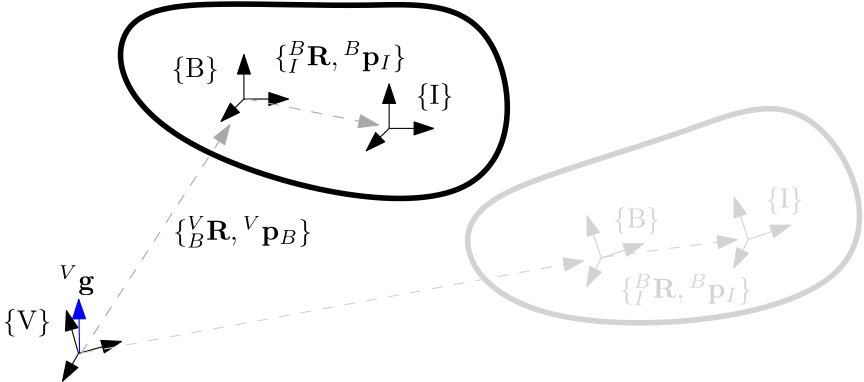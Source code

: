 <?xml version="1.0"?>
<!DOCTYPE ipe SYSTEM "ipe.dtd">
<ipe version="70218" creator="Ipe 7.2.18">
<info created="D:20201109155758" modified="D:20201109155758"/>
<ipestyle name="basic">
<symbol name="arrow/arc(spx)">
<path stroke="sym-stroke" fill="sym-stroke" pen="sym-pen">
0 0 m
-1 0.333 l
-1 -0.333 l
h
</path>
</symbol>
<symbol name="arrow/farc(spx)">
<path stroke="sym-stroke" fill="white" pen="sym-pen">
0 0 m
-1 0.333 l
-1 -0.333 l
h
</path>
</symbol>
<symbol name="arrow/ptarc(spx)">
<path stroke="sym-stroke" fill="sym-stroke" pen="sym-pen">
0 0 m
-1 0.333 l
-0.8 0 l
-1 -0.333 l
h
</path>
</symbol>
<symbol name="arrow/fptarc(spx)">
<path stroke="sym-stroke" fill="white" pen="sym-pen">
0 0 m
-1 0.333 l
-0.8 0 l
-1 -0.333 l
h
</path>
</symbol>
<symbol name="mark/circle(sx)" transformations="translations">
<path fill="sym-stroke">
0.6 0 0 0.6 0 0 e
0.4 0 0 0.4 0 0 e
</path>
</symbol>
<symbol name="mark/disk(sx)" transformations="translations">
<path fill="sym-stroke">
0.6 0 0 0.6 0 0 e
</path>
</symbol>
<symbol name="mark/fdisk(sfx)" transformations="translations">
<group>
<path fill="sym-fill">
0.5 0 0 0.5 0 0 e
</path>
<path fill="sym-stroke" fillrule="eofill">
0.6 0 0 0.6 0 0 e
0.4 0 0 0.4 0 0 e
</path>
</group>
</symbol>
<symbol name="mark/box(sx)" transformations="translations">
<path fill="sym-stroke" fillrule="eofill">
-0.6 -0.6 m
0.6 -0.6 l
0.6 0.6 l
-0.6 0.6 l
h
-0.4 -0.4 m
0.4 -0.4 l
0.4 0.4 l
-0.4 0.4 l
h
</path>
</symbol>
<symbol name="mark/square(sx)" transformations="translations">
<path fill="sym-stroke">
-0.6 -0.6 m
0.6 -0.6 l
0.6 0.6 l
-0.6 0.6 l
h
</path>
</symbol>
<symbol name="mark/fsquare(sfx)" transformations="translations">
<group>
<path fill="sym-fill">
-0.5 -0.5 m
0.5 -0.5 l
0.5 0.5 l
-0.5 0.5 l
h
</path>
<path fill="sym-stroke" fillrule="eofill">
-0.6 -0.6 m
0.6 -0.6 l
0.6 0.6 l
-0.6 0.6 l
h
-0.4 -0.4 m
0.4 -0.4 l
0.4 0.4 l
-0.4 0.4 l
h
</path>
</group>
</symbol>
<symbol name="mark/cross(sx)" transformations="translations">
<group>
<path fill="sym-stroke">
-0.43 -0.57 m
0.57 0.43 l
0.43 0.57 l
-0.57 -0.43 l
h
</path>
<path fill="sym-stroke">
-0.43 0.57 m
0.57 -0.43 l
0.43 -0.57 l
-0.57 0.43 l
h
</path>
</group>
</symbol>
<symbol name="arrow/fnormal(spx)">
<path stroke="sym-stroke" fill="white" pen="sym-pen">
0 0 m
-1 0.333 l
-1 -0.333 l
h
</path>
</symbol>
<symbol name="arrow/pointed(spx)">
<path stroke="sym-stroke" fill="sym-stroke" pen="sym-pen">
0 0 m
-1 0.333 l
-0.8 0 l
-1 -0.333 l
h
</path>
</symbol>
<symbol name="arrow/fpointed(spx)">
<path stroke="sym-stroke" fill="white" pen="sym-pen">
0 0 m
-1 0.333 l
-0.8 0 l
-1 -0.333 l
h
</path>
</symbol>
<symbol name="arrow/linear(spx)">
<path stroke="sym-stroke" pen="sym-pen">
-1 0.333 m
0 0 l
-1 -0.333 l
</path>
</symbol>
<symbol name="arrow/fdouble(spx)">
<path stroke="sym-stroke" fill="white" pen="sym-pen">
0 0 m
-1 0.333 l
-1 -0.333 l
h
-1 0 m
-2 0.333 l
-2 -0.333 l
h
</path>
</symbol>
<symbol name="arrow/double(spx)">
<path stroke="sym-stroke" fill="sym-stroke" pen="sym-pen">
0 0 m
-1 0.333 l
-1 -0.333 l
h
-1 0 m
-2 0.333 l
-2 -0.333 l
h
</path>
</symbol>
<symbol name="arrow/mid-normal(spx)">
<path stroke="sym-stroke" fill="sym-stroke" pen="sym-pen">
0.5 0 m
-0.5 0.333 l
-0.5 -0.333 l
h
</path>
</symbol>
<symbol name="arrow/mid-fnormal(spx)">
<path stroke="sym-stroke" fill="white" pen="sym-pen">
0.5 0 m
-0.5 0.333 l
-0.5 -0.333 l
h
</path>
</symbol>
<symbol name="arrow/mid-pointed(spx)">
<path stroke="sym-stroke" fill="sym-stroke" pen="sym-pen">
0.5 0 m
-0.5 0.333 l
-0.3 0 l
-0.5 -0.333 l
h
</path>
</symbol>
<symbol name="arrow/mid-fpointed(spx)">
<path stroke="sym-stroke" fill="white" pen="sym-pen">
0.5 0 m
-0.5 0.333 l
-0.3 0 l
-0.5 -0.333 l
h
</path>
</symbol>
<symbol name="arrow/mid-double(spx)">
<path stroke="sym-stroke" fill="sym-stroke" pen="sym-pen">
1 0 m
0 0.333 l
0 -0.333 l
h
0 0 m
-1 0.333 l
-1 -0.333 l
h
</path>
</symbol>
<symbol name="arrow/mid-fdouble(spx)">
<path stroke="sym-stroke" fill="white" pen="sym-pen">
1 0 m
0 0.333 l
0 -0.333 l
h
0 0 m
-1 0.333 l
-1 -0.333 l
h
</path>
</symbol>
<pen name="heavier" value="0.8"/>
<pen name="fat" value="1.2"/>
<pen name="ultrafat" value="2"/>
<symbolsize name="large" value="5"/>
<symbolsize name="small" value="2"/>
<symbolsize name="tiny" value="1.1"/>
<arrowsize name="large" value="10"/>
<arrowsize name="small" value="5"/>
<arrowsize name="tiny" value="3"/>
<color name="red" value="1 0 0"/>
<color name="blue" value="0 0 1"/>
<color name="green" value="0 1 0"/>
<color name="yellow" value="1 1 0"/>
<color name="orange" value="1 0.647 0"/>
<color name="gold" value="1 0.843 0"/>
<color name="purple" value="0.627 0.125 0.941"/>
<color name="gray" value="0.745"/>
<color name="brown" value="0.647 0.165 0.165"/>
<color name="navy" value="0 0 0.502"/>
<color name="pink" value="1 0.753 0.796"/>
<color name="seagreen" value="0.18 0.545 0.341"/>
<color name="turquoise" value="0.251 0.878 0.816"/>
<color name="violet" value="0.933 0.51 0.933"/>
<color name="darkblue" value="0 0 0.545"/>
<color name="darkcyan" value="0 0.545 0.545"/>
<color name="darkgray" value="0.663"/>
<color name="darkgreen" value="0 0.392 0"/>
<color name="darkmagenta" value="0.545 0 0.545"/>
<color name="darkorange" value="1 0.549 0"/>
<color name="darkred" value="0.545 0 0"/>
<color name="lightblue" value="0.678 0.847 0.902"/>
<color name="lightcyan" value="0.878 1 1"/>
<color name="lightgray" value="0.827"/>
<color name="lightgreen" value="0.565 0.933 0.565"/>
<color name="lightyellow" value="1 1 0.878"/>
<dashstyle name="dotted" value="[1 3] 0"/>
<dashstyle name="dashed" value="[4] 0"/>
<dashstyle name="dash dotted" value="[4 2 1 2] 0"/>
<dashstyle name="dash dot dotted" value="[4 2 1 2 1 2] 0"/>
<textsize name="large" value="\large"/>
<textsize name="Large" value="\Large"/>
<textsize name="LARGE" value="\LARGE"/>
<textsize name="huge" value="\huge"/>
<textsize name="Huge" value="\Huge"/>
<textsize name="small" value="\small"/>
<textsize name="footnote" value="\footnotesize"/>
<textsize name="tiny" value="\tiny"/>
<textstyle name="center" begin="\begin{center}" end="\end{center}"/>
<textstyle name="itemize" begin="\begin{itemize}" end="\end{itemize}"/>
<textstyle name="item" begin="\begin{itemize}\item{}" end="\end{itemize}"/>
<gridsize name="4 pts" value="4"/>
<gridsize name="8 pts (~3 mm)" value="8"/>
<gridsize name="16 pts (~6 mm)" value="16"/>
<gridsize name="32 pts (~12 mm)" value="32"/>
<gridsize name="10 pts (~3.5 mm)" value="10"/>
<gridsize name="20 pts (~7 mm)" value="20"/>
<gridsize name="14 pts (~5 mm)" value="14"/>
<gridsize name="28 pts (~10 mm)" value="28"/>
<gridsize name="56 pts (~20 mm)" value="56"/>
<anglesize name="90 deg" value="90"/>
<anglesize name="60 deg" value="60"/>
<anglesize name="45 deg" value="45"/>
<anglesize name="30 deg" value="30"/>
<anglesize name="22.5 deg" value="22.5"/>
<opacity name="10%" value="0.1"/>
<opacity name="30%" value="0.3"/>
<opacity name="50%" value="0.5"/>
<opacity name="75%" value="0.75"/>
<tiling name="falling" angle="-60" step="4" width="1"/>
<tiling name="rising" angle="30" step="4" width="1"/>
</ipestyle>
<page>
<layer name="alpha"/>
<view layers="alpha" active="alpha"/>
<text layer="alpha" matrix="1 0 0 1 -7.8571 -16.6208" transformations="translations" pos="46.7004 695.673" stroke="black" type="label" width="17.435" height="7.473" depth="2.49" valign="baseline">\{V\}</text>
<group matrix="0.962593 0.270952 -0.270952 0.962593 186.574 6.25643">
<path stroke="black" arrow="normal/normal">
64 672 m
64 688 l
</path>
<path stroke="black" arrow="normal/normal">
64 672 m
80 672 l
</path>
<path stroke="black" arrow="normal/normal">
64 672 m
55.7663 663.943 l
</path>
</group>
<group matrix="1 0 0 1 61.6482 90.0541">
<path stroke="black" arrow="normal/normal">
64 672 m
64 688 l
</path>
<path stroke="black" arrow="normal/normal">
64 672 m
80 672 l
</path>
<path stroke="black" arrow="normal/normal">
64 672 m
55.7663 663.943 l
</path>
</group>
<group matrix="1 0 0 1 113.928 79.4772">
<path stroke="black" arrow="normal/normal">
64 672 m
64 688 l
</path>
<path stroke="black" arrow="normal/normal">
64 672 m
80 672 l
</path>
<path stroke="black" arrow="normal/normal">
64 672 m
55.7663 663.943 l
</path>
</group>
<text matrix="1 0 0 1 52.8843 74.34" transformations="translations" pos="46.7004 695.673" stroke="black" type="label" width="17.02" height="7.473" depth="2.49" valign="baseline">\{B\}</text>
<text matrix="1 0 0 1 140.823 64.6697" transformations="translations" pos="46.7004 695.673" stroke="black" type="label" width="13.56" height="7.473" depth="2.49" valign="baseline">\{I\}</text>
<path stroke="blue" arrow="normal/normal">
66.4942 670.591 m
66.192 689.932 l
</path>
<text matrix="1 0 0 1 12.3901 -2.1151" transformations="translations" pos="46.7004 695.673" stroke="black" type="label" width="12.806" height="8.388" depth="1.93" valign="baseline">${}^V\mathbf{g}$</text>
<path stroke="darkgray" dash="dashed" arrow="normal/normal">
67.0986 670.591 m
120.587 752.788 l
</path>
<path matrix="0.892857 0 0 -0.114942 66.4197 839.235" stroke="darkgray" dash="dashed" arrow="normal/normal">
67.0986 670.591 m
120.587 752.788 l
</path>
<text matrix="1 0 0 1 53.4888 15.7142" transformations="translations" pos="46.7004 695.673" stroke="black" type="label" width="50.043" height="8.385" depth="2.74" valign="baseline" style="math">\{{}^V_{B}\mathbf{R},{}^V\mathbf{p}_{B}\}</text>
<text matrix="1 0 0 1 89.7523 78.5711" transformations="translations" pos="46.7004 695.673" stroke="black" type="label" width="47.634" height="8.385" depth="2.74" valign="baseline" style="math">\{{}^B_{I}\mathbf{R},{}^B\mathbf{p}_{I}\}</text>
<path stroke="black" pen="ultrafat">
171.356 794.794
115.148 797.211
74.6535 793.585
85.2304 743.118
227.565 708.97
220.916 798.722 u
</path>
<group matrix="0.947497 0.319764 -0.319764 0.947497 408.546 47.6447">
<path stroke="lightgray" arrow="normal/normal">
64 672 m
64 688 l
</path>
<path stroke="lightgray" arrow="normal/normal">
64 672 m
80 672 l
</path>
<path stroke="lightgray" arrow="normal/normal">
64 672 m
55.7663 663.943 l
</path>
</group>
<group matrix="0.947497 0.319764 -0.319764 0.947497 461.463 54.3403">
<path stroke="lightgray" arrow="normal/normal">
64 672 m
64 688 l
</path>
<path stroke="lightgray" arrow="normal/normal">
64 672 m
80 672 l
</path>
<path stroke="lightgray" arrow="normal/normal">
64 672 m
55.7663 663.943 l
</path>
</group>
<text matrix="0.947497 0.319764 -0.319764 0.947497 436.696 41.7389" transformations="translations" pos="46.7004 695.673" stroke="lightgray" type="label" width="17.02" height="7.473" depth="2.49" valign="baseline">\{B\}</text>
<text matrix="0.947497 0.319764 -0.319764 0.947497 491.681 48.9102" transformations="translations" pos="46.7004 695.673" stroke="lightgray" type="label" width="13.56" height="7.473" depth="2.49" valign="baseline">\{I\}</text>
<path matrix="0.84598 0.285503 0.0367543 -0.108907 173.507 759.017" stroke="lightgray" dash="dashed" arrow="normal/normal">
67.0986 670.591 m
120.587 752.788 l
</path>
<text matrix="0.947497 0.319764 -0.319764 0.947497 439.149 16.4382" transformations="translations" pos="46.7004 695.673" stroke="lightgray" type="label" width="47.634" height="8.385" depth="2.74" valign="baseline" style="math">\{{}^B_{I}\mathbf{R},{}^B\mathbf{p}_{I}\}</text>
<path matrix="0.947497 0.319764 -0.319764 0.947497 378.931 -57.3942" stroke="lightgray" pen="ultrafat">
171.356 794.794
115.148 797.211
74.6535 793.585
85.2304 743.118
227.565 708.97
220.916 798.722 u
</path>
<path matrix="3.37356 0 0 0.403772 -158.961 399.826" stroke="lightgray" dash="dashed" arrow="normal/normal">
67.0986 670.591 m
120.587 752.788 l
</path>
</page>
</ipe>
